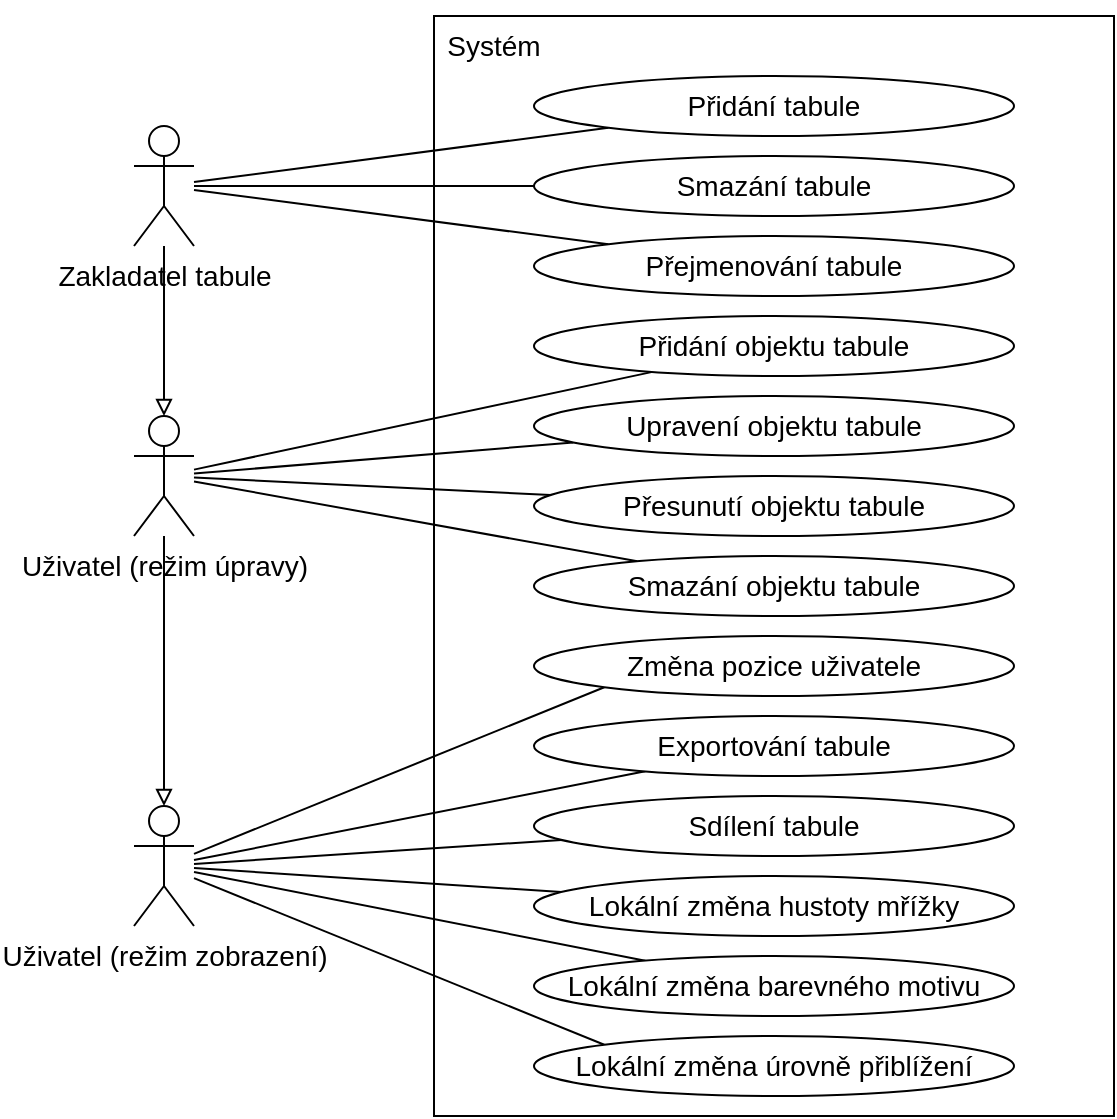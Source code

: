 <mxfile version="14.5.4"><diagram id="7KnBMxIrWGWY0Zn-Yg_o" name="Page-1"><mxGraphModel dx="1607" dy="2319" grid="1" gridSize="10" guides="1" tooltips="1" connect="1" arrows="1" fold="1" page="1" pageScale="1" pageWidth="827" pageHeight="1169" math="0" shadow="0"><root><mxCell id="0"/><mxCell id="1" parent="0"/><mxCell id="cAvHq6SMwwNcpEv-F8un-12" style="rounded=0;orthogonalLoop=1;jettySize=auto;html=1;endArrow=none;endFill=0;" edge="1" parent="1" source="cAvHq6SMwwNcpEv-F8un-1" target="cAvHq6SMwwNcpEv-F8un-8"><mxGeometry relative="1" as="geometry"/></mxCell><mxCell id="cAvHq6SMwwNcpEv-F8un-13" style="edgeStyle=none;rounded=0;orthogonalLoop=1;jettySize=auto;html=1;endArrow=none;endFill=0;" edge="1" parent="1" source="cAvHq6SMwwNcpEv-F8un-1" target="cAvHq6SMwwNcpEv-F8un-7"><mxGeometry relative="1" as="geometry"/></mxCell><mxCell id="cAvHq6SMwwNcpEv-F8un-14" style="edgeStyle=none;rounded=0;orthogonalLoop=1;jettySize=auto;html=1;endArrow=none;endFill=0;" edge="1" parent="1" source="cAvHq6SMwwNcpEv-F8un-1" target="cAvHq6SMwwNcpEv-F8un-6"><mxGeometry relative="1" as="geometry"/></mxCell><mxCell id="cAvHq6SMwwNcpEv-F8un-15" style="edgeStyle=none;rounded=0;orthogonalLoop=1;jettySize=auto;html=1;endArrow=none;endFill=0;" edge="1" parent="1" source="cAvHq6SMwwNcpEv-F8un-1" target="cAvHq6SMwwNcpEv-F8un-5"><mxGeometry relative="1" as="geometry"/></mxCell><mxCell id="cAvHq6SMwwNcpEv-F8un-17" style="edgeStyle=none;rounded=0;orthogonalLoop=1;jettySize=auto;html=1;endArrow=block;endFill=0;" edge="1" parent="1" source="cAvHq6SMwwNcpEv-F8un-1" target="cAvHq6SMwwNcpEv-F8un-2"><mxGeometry relative="1" as="geometry"/></mxCell><mxCell id="cAvHq6SMwwNcpEv-F8un-1" value="&lt;font style=&quot;font-size: 14px&quot;&gt;Uživatel (režim úpravy)&lt;/font&gt;" style="shape=umlActor;verticalLabelPosition=bottom;verticalAlign=top;html=1;" vertex="1" parent="1"><mxGeometry y="200" width="30" height="60" as="geometry"/></mxCell><mxCell id="cAvHq6SMwwNcpEv-F8un-24" style="rounded=0;orthogonalLoop=1;jettySize=auto;html=1;endArrow=none;endFill=0;entryX=0;entryY=0;entryDx=0;entryDy=0;" edge="1" parent="1" source="cAvHq6SMwwNcpEv-F8un-2" target="cAvHq6SMwwNcpEv-F8un-23"><mxGeometry relative="1" as="geometry"/></mxCell><mxCell id="cAvHq6SMwwNcpEv-F8un-25" style="edgeStyle=none;rounded=0;orthogonalLoop=1;jettySize=auto;html=1;endArrow=none;endFill=0;" edge="1" parent="1" source="cAvHq6SMwwNcpEv-F8un-2" target="cAvHq6SMwwNcpEv-F8un-22"><mxGeometry relative="1" as="geometry"/></mxCell><mxCell id="cAvHq6SMwwNcpEv-F8un-26" style="edgeStyle=none;rounded=0;orthogonalLoop=1;jettySize=auto;html=1;endArrow=none;endFill=0;" edge="1" parent="1" source="cAvHq6SMwwNcpEv-F8un-2" target="cAvHq6SMwwNcpEv-F8un-21"><mxGeometry relative="1" as="geometry"/></mxCell><mxCell id="cAvHq6SMwwNcpEv-F8un-27" style="edgeStyle=none;rounded=0;orthogonalLoop=1;jettySize=auto;html=1;endArrow=none;endFill=0;" edge="1" parent="1" source="cAvHq6SMwwNcpEv-F8un-2" target="cAvHq6SMwwNcpEv-F8un-20"><mxGeometry relative="1" as="geometry"/></mxCell><mxCell id="cAvHq6SMwwNcpEv-F8un-28" style="edgeStyle=none;rounded=0;orthogonalLoop=1;jettySize=auto;html=1;endArrow=none;endFill=0;" edge="1" parent="1" source="cAvHq6SMwwNcpEv-F8un-2" target="cAvHq6SMwwNcpEv-F8un-19"><mxGeometry relative="1" as="geometry"/></mxCell><mxCell id="cAvHq6SMwwNcpEv-F8un-29" style="edgeStyle=none;rounded=0;orthogonalLoop=1;jettySize=auto;html=1;endArrow=none;endFill=0;entryX=0;entryY=1;entryDx=0;entryDy=0;" edge="1" parent="1" source="cAvHq6SMwwNcpEv-F8un-2" target="cAvHq6SMwwNcpEv-F8un-18"><mxGeometry relative="1" as="geometry"/></mxCell><mxCell id="cAvHq6SMwwNcpEv-F8un-2" value="&lt;font style=&quot;font-size: 14px&quot;&gt;Uživatel (režim zobrazení)&lt;/font&gt;" style="shape=umlActor;verticalLabelPosition=bottom;verticalAlign=top;html=1;" vertex="1" parent="1"><mxGeometry y="395" width="30" height="60" as="geometry"/></mxCell><mxCell id="cAvHq6SMwwNcpEv-F8un-3" value="" style="rounded=0;whiteSpace=wrap;html=1;fillColor=none;" vertex="1" parent="1"><mxGeometry x="150" width="340" height="550" as="geometry"/></mxCell><mxCell id="cAvHq6SMwwNcpEv-F8un-4" value="&lt;p style=&quot;line-height: 120% ; font-size: 14px&quot;&gt;&lt;font style=&quot;font-size: 14px&quot;&gt;Systém&lt;/font&gt;&lt;/p&gt;" style="text;html=1;strokeColor=none;fillColor=none;align=center;verticalAlign=middle;whiteSpace=wrap;rounded=0;" vertex="1" parent="1"><mxGeometry x="150" width="60" height="30" as="geometry"/></mxCell><mxCell id="cAvHq6SMwwNcpEv-F8un-5" value="&lt;font style=&quot;font-size: 14px&quot;&gt;Přidání objektu tabule&lt;/font&gt;" style="ellipse;whiteSpace=wrap;html=1;" vertex="1" parent="1"><mxGeometry x="200" y="150" width="240" height="30" as="geometry"/></mxCell><mxCell id="cAvHq6SMwwNcpEv-F8un-6" value="&lt;font style=&quot;font-size: 14px&quot;&gt;Upravení objektu tabule&lt;/font&gt;" style="ellipse;whiteSpace=wrap;html=1;" vertex="1" parent="1"><mxGeometry x="200" y="190" width="240" height="30" as="geometry"/></mxCell><mxCell id="cAvHq6SMwwNcpEv-F8un-7" value="&lt;font style=&quot;font-size: 14px&quot;&gt;Přesunutí objektu tabule&lt;/font&gt;" style="ellipse;whiteSpace=wrap;html=1;" vertex="1" parent="1"><mxGeometry x="200" y="230" width="240" height="30" as="geometry"/></mxCell><mxCell id="cAvHq6SMwwNcpEv-F8un-8" value="&lt;font style=&quot;font-size: 14px&quot;&gt;Smazání objektu tabule&lt;/font&gt;" style="ellipse;whiteSpace=wrap;html=1;" vertex="1" parent="1"><mxGeometry x="200" y="270" width="240" height="30" as="geometry"/></mxCell><mxCell id="cAvHq6SMwwNcpEv-F8un-18" value="&lt;font style=&quot;font-size: 14px&quot;&gt;Změna pozice uživatele&lt;/font&gt;" style="ellipse;whiteSpace=wrap;html=1;" vertex="1" parent="1"><mxGeometry x="200" y="310" width="240" height="30" as="geometry"/></mxCell><mxCell id="cAvHq6SMwwNcpEv-F8un-19" value="&lt;font style=&quot;font-size: 14px&quot;&gt;Exportování tabule&lt;/font&gt;" style="ellipse;whiteSpace=wrap;html=1;" vertex="1" parent="1"><mxGeometry x="200" y="350" width="240" height="30" as="geometry"/></mxCell><mxCell id="cAvHq6SMwwNcpEv-F8un-20" value="&lt;font style=&quot;font-size: 14px&quot;&gt;Sdílení tabule&lt;/font&gt;" style="ellipse;whiteSpace=wrap;html=1;" vertex="1" parent="1"><mxGeometry x="200" y="390" width="240" height="30" as="geometry"/></mxCell><mxCell id="cAvHq6SMwwNcpEv-F8un-21" value="&lt;font style=&quot;font-size: 14px&quot;&gt;Lokální změna hustoty mřížky&lt;/font&gt;" style="ellipse;whiteSpace=wrap;html=1;" vertex="1" parent="1"><mxGeometry x="200" y="430" width="240" height="30" as="geometry"/></mxCell><mxCell id="cAvHq6SMwwNcpEv-F8un-22" value="&lt;font style=&quot;font-size: 14px&quot;&gt;Lokální změna barevného motivu&lt;/font&gt;" style="ellipse;whiteSpace=wrap;html=1;" vertex="1" parent="1"><mxGeometry x="200" y="470" width="240" height="30" as="geometry"/></mxCell><mxCell id="cAvHq6SMwwNcpEv-F8un-23" value="&lt;font style=&quot;font-size: 14px&quot;&gt;Lokální změna úrovně přiblížení&lt;/font&gt;" style="ellipse;whiteSpace=wrap;html=1;" vertex="1" parent="1"><mxGeometry x="200" y="510" width="240" height="30" as="geometry"/></mxCell><mxCell id="cAvHq6SMwwNcpEv-F8un-31" value="" style="edgeStyle=none;rounded=0;orthogonalLoop=1;jettySize=auto;html=1;endArrow=block;endFill=0;" edge="1" parent="1" source="cAvHq6SMwwNcpEv-F8un-30" target="cAvHq6SMwwNcpEv-F8un-1"><mxGeometry relative="1" as="geometry"/></mxCell><mxCell id="cAvHq6SMwwNcpEv-F8un-34" style="edgeStyle=none;rounded=0;orthogonalLoop=1;jettySize=auto;html=1;endArrow=none;endFill=0;" edge="1" parent="1" source="cAvHq6SMwwNcpEv-F8un-30" target="cAvHq6SMwwNcpEv-F8un-32"><mxGeometry relative="1" as="geometry"/></mxCell><mxCell id="cAvHq6SMwwNcpEv-F8un-35" style="edgeStyle=none;rounded=0;orthogonalLoop=1;jettySize=auto;html=1;endArrow=none;endFill=0;" edge="1" parent="1" source="cAvHq6SMwwNcpEv-F8un-30" target="cAvHq6SMwwNcpEv-F8un-33"><mxGeometry relative="1" as="geometry"/></mxCell><mxCell id="cAvHq6SMwwNcpEv-F8un-37" style="edgeStyle=none;rounded=0;orthogonalLoop=1;jettySize=auto;html=1;endArrow=none;endFill=0;" edge="1" parent="1" source="cAvHq6SMwwNcpEv-F8un-30" target="cAvHq6SMwwNcpEv-F8un-36"><mxGeometry relative="1" as="geometry"/></mxCell><mxCell id="cAvHq6SMwwNcpEv-F8un-30" value="&lt;font style=&quot;font-size: 14px&quot;&gt;Zakladatel tabule&lt;/font&gt;" style="shape=umlActor;verticalLabelPosition=bottom;verticalAlign=top;html=1;outlineConnect=0;fillColor=none;" vertex="1" parent="1"><mxGeometry y="55" width="30" height="60" as="geometry"/></mxCell><mxCell id="cAvHq6SMwwNcpEv-F8un-32" value="&lt;font style=&quot;font-size: 14px&quot;&gt;Přejmenování tabule&lt;/font&gt;" style="ellipse;whiteSpace=wrap;html=1;" vertex="1" parent="1"><mxGeometry x="200" y="110" width="240" height="30" as="geometry"/></mxCell><mxCell id="cAvHq6SMwwNcpEv-F8un-33" value="&lt;font style=&quot;font-size: 14px&quot;&gt;Smazání tabule&lt;/font&gt;" style="ellipse;whiteSpace=wrap;html=1;" vertex="1" parent="1"><mxGeometry x="200" y="70" width="240" height="30" as="geometry"/></mxCell><mxCell id="cAvHq6SMwwNcpEv-F8un-36" value="&lt;font style=&quot;font-size: 14px&quot;&gt;Přidání tabule&lt;/font&gt;" style="ellipse;whiteSpace=wrap;html=1;" vertex="1" parent="1"><mxGeometry x="200" y="30" width="240" height="30" as="geometry"/></mxCell></root></mxGraphModel></diagram></mxfile>
